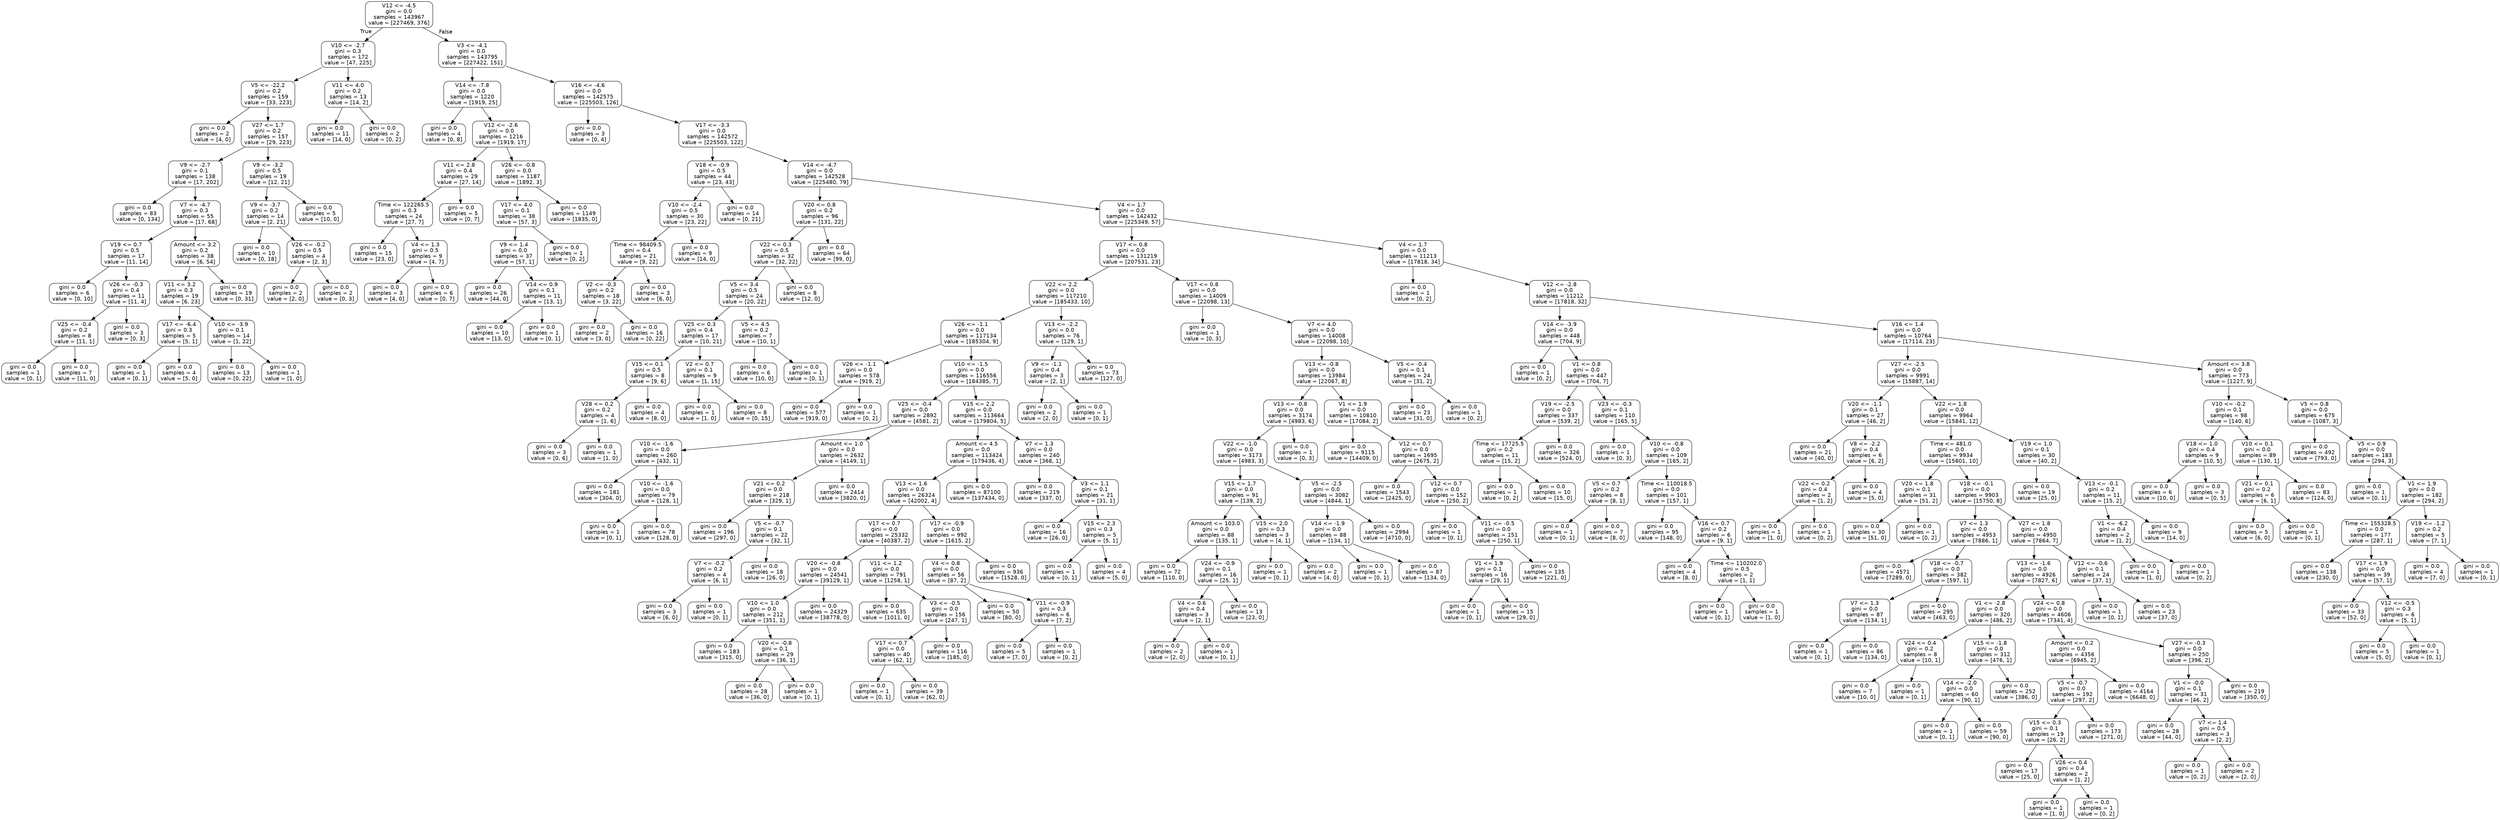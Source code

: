 digraph Tree {
node [shape=box, style="rounded", color="black", fontname=helvetica] ;
edge [fontname=helvetica] ;
0 [label="V12 <= -4.5\ngini = 0.0\nsamples = 143967\nvalue = [227469, 376]"] ;
1 [label="V10 <= -2.7\ngini = 0.3\nsamples = 172\nvalue = [47, 225]"] ;
0 -> 1 [labeldistance=2.5, labelangle=45, headlabel="True"] ;
2 [label="V5 <= -22.2\ngini = 0.2\nsamples = 159\nvalue = [33, 223]"] ;
1 -> 2 ;
3 [label="gini = 0.0\nsamples = 2\nvalue = [4, 0]"] ;
2 -> 3 ;
4 [label="V27 <= 1.7\ngini = 0.2\nsamples = 157\nvalue = [29, 223]"] ;
2 -> 4 ;
5 [label="V9 <= -2.7\ngini = 0.1\nsamples = 138\nvalue = [17, 202]"] ;
4 -> 5 ;
6 [label="gini = 0.0\nsamples = 83\nvalue = [0, 134]"] ;
5 -> 6 ;
7 [label="V7 <= -4.7\ngini = 0.3\nsamples = 55\nvalue = [17, 68]"] ;
5 -> 7 ;
8 [label="V19 <= 0.7\ngini = 0.5\nsamples = 17\nvalue = [11, 14]"] ;
7 -> 8 ;
9 [label="gini = 0.0\nsamples = 6\nvalue = [0, 10]"] ;
8 -> 9 ;
10 [label="V26 <= -0.3\ngini = 0.4\nsamples = 11\nvalue = [11, 4]"] ;
8 -> 10 ;
11 [label="V25 <= -0.4\ngini = 0.2\nsamples = 8\nvalue = [11, 1]"] ;
10 -> 11 ;
12 [label="gini = 0.0\nsamples = 1\nvalue = [0, 1]"] ;
11 -> 12 ;
13 [label="gini = 0.0\nsamples = 7\nvalue = [11, 0]"] ;
11 -> 13 ;
14 [label="gini = 0.0\nsamples = 3\nvalue = [0, 3]"] ;
10 -> 14 ;
15 [label="Amount <= 3.2\ngini = 0.2\nsamples = 38\nvalue = [6, 54]"] ;
7 -> 15 ;
16 [label="V11 <= 3.2\ngini = 0.3\nsamples = 19\nvalue = [6, 23]"] ;
15 -> 16 ;
17 [label="V17 <= -6.4\ngini = 0.3\nsamples = 5\nvalue = [5, 1]"] ;
16 -> 17 ;
18 [label="gini = 0.0\nsamples = 1\nvalue = [0, 1]"] ;
17 -> 18 ;
19 [label="gini = 0.0\nsamples = 4\nvalue = [5, 0]"] ;
17 -> 19 ;
20 [label="V10 <= -3.9\ngini = 0.1\nsamples = 14\nvalue = [1, 22]"] ;
16 -> 20 ;
21 [label="gini = 0.0\nsamples = 13\nvalue = [0, 22]"] ;
20 -> 21 ;
22 [label="gini = 0.0\nsamples = 1\nvalue = [1, 0]"] ;
20 -> 22 ;
23 [label="gini = 0.0\nsamples = 19\nvalue = [0, 31]"] ;
15 -> 23 ;
24 [label="V9 <= -3.2\ngini = 0.5\nsamples = 19\nvalue = [12, 21]"] ;
4 -> 24 ;
25 [label="V9 <= -3.7\ngini = 0.2\nsamples = 14\nvalue = [2, 21]"] ;
24 -> 25 ;
26 [label="gini = 0.0\nsamples = 10\nvalue = [0, 18]"] ;
25 -> 26 ;
27 [label="V26 <= -0.2\ngini = 0.5\nsamples = 4\nvalue = [2, 3]"] ;
25 -> 27 ;
28 [label="gini = 0.0\nsamples = 2\nvalue = [2, 0]"] ;
27 -> 28 ;
29 [label="gini = 0.0\nsamples = 2\nvalue = [0, 3]"] ;
27 -> 29 ;
30 [label="gini = 0.0\nsamples = 5\nvalue = [10, 0]"] ;
24 -> 30 ;
31 [label="V11 <= 4.0\ngini = 0.2\nsamples = 13\nvalue = [14, 2]"] ;
1 -> 31 ;
32 [label="gini = 0.0\nsamples = 11\nvalue = [14, 0]"] ;
31 -> 32 ;
33 [label="gini = 0.0\nsamples = 2\nvalue = [0, 2]"] ;
31 -> 33 ;
34 [label="V3 <= -4.1\ngini = 0.0\nsamples = 143795\nvalue = [227422, 151]"] ;
0 -> 34 [labeldistance=2.5, labelangle=-45, headlabel="False"] ;
35 [label="V14 <= -7.8\ngini = 0.0\nsamples = 1220\nvalue = [1919, 25]"] ;
34 -> 35 ;
36 [label="gini = 0.0\nsamples = 4\nvalue = [0, 8]"] ;
35 -> 36 ;
37 [label="V12 <= -2.6\ngini = 0.0\nsamples = 1216\nvalue = [1919, 17]"] ;
35 -> 37 ;
38 [label="V11 <= 2.8\ngini = 0.4\nsamples = 29\nvalue = [27, 14]"] ;
37 -> 38 ;
39 [label="Time <= 122265.5\ngini = 0.3\nsamples = 24\nvalue = [27, 7]"] ;
38 -> 39 ;
40 [label="gini = 0.0\nsamples = 15\nvalue = [23, 0]"] ;
39 -> 40 ;
41 [label="V4 <= 1.3\ngini = 0.5\nsamples = 9\nvalue = [4, 7]"] ;
39 -> 41 ;
42 [label="gini = 0.0\nsamples = 3\nvalue = [4, 0]"] ;
41 -> 42 ;
43 [label="gini = 0.0\nsamples = 6\nvalue = [0, 7]"] ;
41 -> 43 ;
44 [label="gini = 0.0\nsamples = 5\nvalue = [0, 7]"] ;
38 -> 44 ;
45 [label="V26 <= -0.8\ngini = 0.0\nsamples = 1187\nvalue = [1892, 3]"] ;
37 -> 45 ;
46 [label="V17 <= 4.0\ngini = 0.1\nsamples = 38\nvalue = [57, 3]"] ;
45 -> 46 ;
47 [label="V9 <= 1.4\ngini = 0.0\nsamples = 37\nvalue = [57, 1]"] ;
46 -> 47 ;
48 [label="gini = 0.0\nsamples = 26\nvalue = [44, 0]"] ;
47 -> 48 ;
49 [label="V14 <= 0.9\ngini = 0.1\nsamples = 11\nvalue = [13, 1]"] ;
47 -> 49 ;
50 [label="gini = 0.0\nsamples = 10\nvalue = [13, 0]"] ;
49 -> 50 ;
51 [label="gini = 0.0\nsamples = 1\nvalue = [0, 1]"] ;
49 -> 51 ;
52 [label="gini = 0.0\nsamples = 1\nvalue = [0, 2]"] ;
46 -> 52 ;
53 [label="gini = 0.0\nsamples = 1149\nvalue = [1835, 0]"] ;
45 -> 53 ;
54 [label="V16 <= -4.6\ngini = 0.0\nsamples = 142575\nvalue = [225503, 126]"] ;
34 -> 54 ;
55 [label="gini = 0.0\nsamples = 3\nvalue = [0, 4]"] ;
54 -> 55 ;
56 [label="V17 <= -3.3\ngini = 0.0\nsamples = 142572\nvalue = [225503, 122]"] ;
54 -> 56 ;
57 [label="V18 <= -0.9\ngini = 0.5\nsamples = 44\nvalue = [23, 43]"] ;
56 -> 57 ;
58 [label="V10 <= -2.4\ngini = 0.5\nsamples = 30\nvalue = [23, 22]"] ;
57 -> 58 ;
59 [label="Time <= 98409.5\ngini = 0.4\nsamples = 21\nvalue = [9, 22]"] ;
58 -> 59 ;
60 [label="V2 <= -0.3\ngini = 0.2\nsamples = 18\nvalue = [3, 22]"] ;
59 -> 60 ;
61 [label="gini = 0.0\nsamples = 2\nvalue = [3, 0]"] ;
60 -> 61 ;
62 [label="gini = 0.0\nsamples = 16\nvalue = [0, 22]"] ;
60 -> 62 ;
63 [label="gini = 0.0\nsamples = 3\nvalue = [6, 0]"] ;
59 -> 63 ;
64 [label="gini = 0.0\nsamples = 9\nvalue = [14, 0]"] ;
58 -> 64 ;
65 [label="gini = 0.0\nsamples = 14\nvalue = [0, 21]"] ;
57 -> 65 ;
66 [label="V14 <= -4.7\ngini = 0.0\nsamples = 142528\nvalue = [225480, 79]"] ;
56 -> 66 ;
67 [label="V20 <= 0.8\ngini = 0.2\nsamples = 96\nvalue = [131, 22]"] ;
66 -> 67 ;
68 [label="V22 <= 0.3\ngini = 0.5\nsamples = 32\nvalue = [32, 22]"] ;
67 -> 68 ;
69 [label="V5 <= 3.4\ngini = 0.5\nsamples = 24\nvalue = [20, 22]"] ;
68 -> 69 ;
70 [label="V25 <= 0.3\ngini = 0.4\nsamples = 17\nvalue = [10, 21]"] ;
69 -> 70 ;
71 [label="V15 <= 0.1\ngini = 0.5\nsamples = 8\nvalue = [9, 6]"] ;
70 -> 71 ;
72 [label="V28 <= 0.2\ngini = 0.2\nsamples = 4\nvalue = [1, 6]"] ;
71 -> 72 ;
73 [label="gini = 0.0\nsamples = 3\nvalue = [0, 6]"] ;
72 -> 73 ;
74 [label="gini = 0.0\nsamples = 1\nvalue = [1, 0]"] ;
72 -> 74 ;
75 [label="gini = 0.0\nsamples = 4\nvalue = [8, 0]"] ;
71 -> 75 ;
76 [label="V2 <= 0.7\ngini = 0.1\nsamples = 9\nvalue = [1, 15]"] ;
70 -> 76 ;
77 [label="gini = 0.0\nsamples = 1\nvalue = [1, 0]"] ;
76 -> 77 ;
78 [label="gini = 0.0\nsamples = 8\nvalue = [0, 15]"] ;
76 -> 78 ;
79 [label="V5 <= 4.5\ngini = 0.2\nsamples = 7\nvalue = [10, 1]"] ;
69 -> 79 ;
80 [label="gini = 0.0\nsamples = 6\nvalue = [10, 0]"] ;
79 -> 80 ;
81 [label="gini = 0.0\nsamples = 1\nvalue = [0, 1]"] ;
79 -> 81 ;
82 [label="gini = 0.0\nsamples = 8\nvalue = [12, 0]"] ;
68 -> 82 ;
83 [label="gini = 0.0\nsamples = 64\nvalue = [99, 0]"] ;
67 -> 83 ;
84 [label="V4 <= 1.7\ngini = 0.0\nsamples = 142432\nvalue = [225349, 57]"] ;
66 -> 84 ;
85 [label="V17 <= 0.8\ngini = 0.0\nsamples = 131219\nvalue = [207531, 23]"] ;
84 -> 85 ;
86 [label="V22 <= 2.2\ngini = 0.0\nsamples = 117210\nvalue = [185433, 10]"] ;
85 -> 86 ;
87 [label="V26 <= -1.1\ngini = 0.0\nsamples = 117134\nvalue = [185304, 9]"] ;
86 -> 87 ;
88 [label="V26 <= -1.1\ngini = 0.0\nsamples = 578\nvalue = [919, 2]"] ;
87 -> 88 ;
89 [label="gini = 0.0\nsamples = 577\nvalue = [919, 0]"] ;
88 -> 89 ;
90 [label="gini = 0.0\nsamples = 1\nvalue = [0, 2]"] ;
88 -> 90 ;
91 [label="V10 <= -1.5\ngini = 0.0\nsamples = 116556\nvalue = [184385, 7]"] ;
87 -> 91 ;
92 [label="V25 <= -0.4\ngini = 0.0\nsamples = 2892\nvalue = [4581, 2]"] ;
91 -> 92 ;
93 [label="V10 <= -1.6\ngini = 0.0\nsamples = 260\nvalue = [432, 1]"] ;
92 -> 93 ;
94 [label="gini = 0.0\nsamples = 181\nvalue = [304, 0]"] ;
93 -> 94 ;
95 [label="V10 <= -1.6\ngini = 0.0\nsamples = 79\nvalue = [128, 1]"] ;
93 -> 95 ;
96 [label="gini = 0.0\nsamples = 1\nvalue = [0, 1]"] ;
95 -> 96 ;
97 [label="gini = 0.0\nsamples = 78\nvalue = [128, 0]"] ;
95 -> 97 ;
98 [label="Amount <= 1.0\ngini = 0.0\nsamples = 2632\nvalue = [4149, 1]"] ;
92 -> 98 ;
99 [label="V21 <= 0.2\ngini = 0.0\nsamples = 218\nvalue = [329, 1]"] ;
98 -> 99 ;
100 [label="gini = 0.0\nsamples = 196\nvalue = [297, 0]"] ;
99 -> 100 ;
101 [label="V5 <= -0.7\ngini = 0.1\nsamples = 22\nvalue = [32, 1]"] ;
99 -> 101 ;
102 [label="V7 <= -0.2\ngini = 0.2\nsamples = 4\nvalue = [6, 1]"] ;
101 -> 102 ;
103 [label="gini = 0.0\nsamples = 3\nvalue = [6, 0]"] ;
102 -> 103 ;
104 [label="gini = 0.0\nsamples = 1\nvalue = [0, 1]"] ;
102 -> 104 ;
105 [label="gini = 0.0\nsamples = 18\nvalue = [26, 0]"] ;
101 -> 105 ;
106 [label="gini = 0.0\nsamples = 2414\nvalue = [3820, 0]"] ;
98 -> 106 ;
107 [label="V15 <= 2.2\ngini = 0.0\nsamples = 113664\nvalue = [179804, 5]"] ;
91 -> 107 ;
108 [label="Amount <= 4.5\ngini = 0.0\nsamples = 113424\nvalue = [179436, 4]"] ;
107 -> 108 ;
109 [label="V13 <= 1.6\ngini = 0.0\nsamples = 26324\nvalue = [42002, 4]"] ;
108 -> 109 ;
110 [label="V17 <= 0.7\ngini = 0.0\nsamples = 25332\nvalue = [40387, 2]"] ;
109 -> 110 ;
111 [label="V20 <= -0.8\ngini = 0.0\nsamples = 24541\nvalue = [39129, 1]"] ;
110 -> 111 ;
112 [label="V10 <= 1.0\ngini = 0.0\nsamples = 212\nvalue = [351, 1]"] ;
111 -> 112 ;
113 [label="gini = 0.0\nsamples = 183\nvalue = [315, 0]"] ;
112 -> 113 ;
114 [label="V20 <= -0.8\ngini = 0.1\nsamples = 29\nvalue = [36, 1]"] ;
112 -> 114 ;
115 [label="gini = 0.0\nsamples = 28\nvalue = [36, 0]"] ;
114 -> 115 ;
116 [label="gini = 0.0\nsamples = 1\nvalue = [0, 1]"] ;
114 -> 116 ;
117 [label="gini = 0.0\nsamples = 24329\nvalue = [38778, 0]"] ;
111 -> 117 ;
118 [label="V11 <= 1.2\ngini = 0.0\nsamples = 791\nvalue = [1258, 1]"] ;
110 -> 118 ;
119 [label="gini = 0.0\nsamples = 635\nvalue = [1011, 0]"] ;
118 -> 119 ;
120 [label="V3 <= -0.5\ngini = 0.0\nsamples = 156\nvalue = [247, 1]"] ;
118 -> 120 ;
121 [label="V17 <= 0.7\ngini = 0.0\nsamples = 40\nvalue = [62, 1]"] ;
120 -> 121 ;
122 [label="gini = 0.0\nsamples = 1\nvalue = [0, 1]"] ;
121 -> 122 ;
123 [label="gini = 0.0\nsamples = 39\nvalue = [62, 0]"] ;
121 -> 123 ;
124 [label="gini = 0.0\nsamples = 116\nvalue = [185, 0]"] ;
120 -> 124 ;
125 [label="V17 <= -0.9\ngini = 0.0\nsamples = 992\nvalue = [1615, 2]"] ;
109 -> 125 ;
126 [label="V4 <= 0.8\ngini = 0.0\nsamples = 56\nvalue = [87, 2]"] ;
125 -> 126 ;
127 [label="gini = 0.0\nsamples = 50\nvalue = [80, 0]"] ;
126 -> 127 ;
128 [label="V11 <= -0.9\ngini = 0.3\nsamples = 6\nvalue = [7, 2]"] ;
126 -> 128 ;
129 [label="gini = 0.0\nsamples = 5\nvalue = [7, 0]"] ;
128 -> 129 ;
130 [label="gini = 0.0\nsamples = 1\nvalue = [0, 2]"] ;
128 -> 130 ;
131 [label="gini = 0.0\nsamples = 936\nvalue = [1528, 0]"] ;
125 -> 131 ;
132 [label="gini = 0.0\nsamples = 87100\nvalue = [137434, 0]"] ;
108 -> 132 ;
133 [label="V7 <= 1.3\ngini = 0.0\nsamples = 240\nvalue = [368, 1]"] ;
107 -> 133 ;
134 [label="gini = 0.0\nsamples = 219\nvalue = [337, 0]"] ;
133 -> 134 ;
135 [label="V3 <= 1.1\ngini = 0.1\nsamples = 21\nvalue = [31, 1]"] ;
133 -> 135 ;
136 [label="gini = 0.0\nsamples = 16\nvalue = [26, 0]"] ;
135 -> 136 ;
137 [label="V15 <= 2.3\ngini = 0.3\nsamples = 5\nvalue = [5, 1]"] ;
135 -> 137 ;
138 [label="gini = 0.0\nsamples = 1\nvalue = [0, 1]"] ;
137 -> 138 ;
139 [label="gini = 0.0\nsamples = 4\nvalue = [5, 0]"] ;
137 -> 139 ;
140 [label="V13 <= -2.2\ngini = 0.0\nsamples = 76\nvalue = [129, 1]"] ;
86 -> 140 ;
141 [label="V9 <= -1.1\ngini = 0.4\nsamples = 3\nvalue = [2, 1]"] ;
140 -> 141 ;
142 [label="gini = 0.0\nsamples = 2\nvalue = [2, 0]"] ;
141 -> 142 ;
143 [label="gini = 0.0\nsamples = 1\nvalue = [0, 1]"] ;
141 -> 143 ;
144 [label="gini = 0.0\nsamples = 73\nvalue = [127, 0]"] ;
140 -> 144 ;
145 [label="V17 <= 0.8\ngini = 0.0\nsamples = 14009\nvalue = [22098, 13]"] ;
85 -> 145 ;
146 [label="gini = 0.0\nsamples = 1\nvalue = [0, 3]"] ;
145 -> 146 ;
147 [label="V7 <= 4.0\ngini = 0.0\nsamples = 14008\nvalue = [22098, 10]"] ;
145 -> 147 ;
148 [label="V13 <= -0.8\ngini = 0.0\nsamples = 13984\nvalue = [22067, 8]"] ;
147 -> 148 ;
149 [label="V13 <= -0.8\ngini = 0.0\nsamples = 3174\nvalue = [4983, 6]"] ;
148 -> 149 ;
150 [label="V22 <= -1.0\ngini = 0.0\nsamples = 3173\nvalue = [4983, 3]"] ;
149 -> 150 ;
151 [label="V15 <= 1.7\ngini = 0.0\nsamples = 91\nvalue = [139, 2]"] ;
150 -> 151 ;
152 [label="Amount <= 103.0\ngini = 0.0\nsamples = 88\nvalue = [135, 1]"] ;
151 -> 152 ;
153 [label="gini = 0.0\nsamples = 72\nvalue = [110, 0]"] ;
152 -> 153 ;
154 [label="V24 <= -0.9\ngini = 0.1\nsamples = 16\nvalue = [25, 1]"] ;
152 -> 154 ;
155 [label="V4 <= 0.6\ngini = 0.4\nsamples = 3\nvalue = [2, 1]"] ;
154 -> 155 ;
156 [label="gini = 0.0\nsamples = 2\nvalue = [2, 0]"] ;
155 -> 156 ;
157 [label="gini = 0.0\nsamples = 1\nvalue = [0, 1]"] ;
155 -> 157 ;
158 [label="gini = 0.0\nsamples = 13\nvalue = [23, 0]"] ;
154 -> 158 ;
159 [label="V15 <= 2.0\ngini = 0.3\nsamples = 3\nvalue = [4, 1]"] ;
151 -> 159 ;
160 [label="gini = 0.0\nsamples = 1\nvalue = [0, 1]"] ;
159 -> 160 ;
161 [label="gini = 0.0\nsamples = 2\nvalue = [4, 0]"] ;
159 -> 161 ;
162 [label="V5 <= -2.5\ngini = 0.0\nsamples = 3082\nvalue = [4844, 1]"] ;
150 -> 162 ;
163 [label="V14 <= -1.9\ngini = 0.0\nsamples = 88\nvalue = [134, 1]"] ;
162 -> 163 ;
164 [label="gini = 0.0\nsamples = 1\nvalue = [0, 1]"] ;
163 -> 164 ;
165 [label="gini = 0.0\nsamples = 87\nvalue = [134, 0]"] ;
163 -> 165 ;
166 [label="gini = 0.0\nsamples = 2994\nvalue = [4710, 0]"] ;
162 -> 166 ;
167 [label="gini = 0.0\nsamples = 1\nvalue = [0, 3]"] ;
149 -> 167 ;
168 [label="V1 <= 1.9\ngini = 0.0\nsamples = 10810\nvalue = [17084, 2]"] ;
148 -> 168 ;
169 [label="gini = 0.0\nsamples = 9115\nvalue = [14409, 0]"] ;
168 -> 169 ;
170 [label="V12 <= 0.7\ngini = 0.0\nsamples = 1695\nvalue = [2675, 2]"] ;
168 -> 170 ;
171 [label="gini = 0.0\nsamples = 1543\nvalue = [2425, 0]"] ;
170 -> 171 ;
172 [label="V12 <= 0.7\ngini = 0.0\nsamples = 152\nvalue = [250, 2]"] ;
170 -> 172 ;
173 [label="gini = 0.0\nsamples = 1\nvalue = [0, 1]"] ;
172 -> 173 ;
174 [label="V11 <= -0.5\ngini = 0.0\nsamples = 151\nvalue = [250, 1]"] ;
172 -> 174 ;
175 [label="V1 <= 1.9\ngini = 0.1\nsamples = 16\nvalue = [29, 1]"] ;
174 -> 175 ;
176 [label="gini = 0.0\nsamples = 1\nvalue = [0, 1]"] ;
175 -> 176 ;
177 [label="gini = 0.0\nsamples = 15\nvalue = [29, 0]"] ;
175 -> 177 ;
178 [label="gini = 0.0\nsamples = 135\nvalue = [221, 0]"] ;
174 -> 178 ;
179 [label="V5 <= -0.4\ngini = 0.1\nsamples = 24\nvalue = [31, 2]"] ;
147 -> 179 ;
180 [label="gini = 0.0\nsamples = 23\nvalue = [31, 0]"] ;
179 -> 180 ;
181 [label="gini = 0.0\nsamples = 1\nvalue = [0, 2]"] ;
179 -> 181 ;
182 [label="V4 <= 1.7\ngini = 0.0\nsamples = 11213\nvalue = [17818, 34]"] ;
84 -> 182 ;
183 [label="gini = 0.0\nsamples = 1\nvalue = [0, 2]"] ;
182 -> 183 ;
184 [label="V12 <= -2.8\ngini = 0.0\nsamples = 11212\nvalue = [17818, 32]"] ;
182 -> 184 ;
185 [label="V14 <= -3.9\ngini = 0.0\nsamples = 448\nvalue = [704, 9]"] ;
184 -> 185 ;
186 [label="gini = 0.0\nsamples = 1\nvalue = [0, 2]"] ;
185 -> 186 ;
187 [label="V1 <= 0.8\ngini = 0.0\nsamples = 447\nvalue = [704, 7]"] ;
185 -> 187 ;
188 [label="V19 <= -2.5\ngini = 0.0\nsamples = 337\nvalue = [539, 2]"] ;
187 -> 188 ;
189 [label="Time <= 17725.5\ngini = 0.2\nsamples = 11\nvalue = [15, 2]"] ;
188 -> 189 ;
190 [label="gini = 0.0\nsamples = 1\nvalue = [0, 2]"] ;
189 -> 190 ;
191 [label="gini = 0.0\nsamples = 10\nvalue = [15, 0]"] ;
189 -> 191 ;
192 [label="gini = 0.0\nsamples = 326\nvalue = [524, 0]"] ;
188 -> 192 ;
193 [label="V23 <= -0.3\ngini = 0.1\nsamples = 110\nvalue = [165, 5]"] ;
187 -> 193 ;
194 [label="gini = 0.0\nsamples = 1\nvalue = [0, 3]"] ;
193 -> 194 ;
195 [label="V10 <= -0.8\ngini = 0.0\nsamples = 109\nvalue = [165, 2]"] ;
193 -> 195 ;
196 [label="V5 <= 0.7\ngini = 0.2\nsamples = 8\nvalue = [8, 1]"] ;
195 -> 196 ;
197 [label="gini = 0.0\nsamples = 1\nvalue = [0, 1]"] ;
196 -> 197 ;
198 [label="gini = 0.0\nsamples = 7\nvalue = [8, 0]"] ;
196 -> 198 ;
199 [label="Time <= 110018.5\ngini = 0.0\nsamples = 101\nvalue = [157, 1]"] ;
195 -> 199 ;
200 [label="gini = 0.0\nsamples = 95\nvalue = [148, 0]"] ;
199 -> 200 ;
201 [label="V16 <= 0.7\ngini = 0.2\nsamples = 6\nvalue = [9, 1]"] ;
199 -> 201 ;
202 [label="gini = 0.0\nsamples = 4\nvalue = [8, 0]"] ;
201 -> 202 ;
203 [label="Time <= 110202.0\ngini = 0.5\nsamples = 2\nvalue = [1, 1]"] ;
201 -> 203 ;
204 [label="gini = 0.0\nsamples = 1\nvalue = [0, 1]"] ;
203 -> 204 ;
205 [label="gini = 0.0\nsamples = 1\nvalue = [1, 0]"] ;
203 -> 205 ;
206 [label="V16 <= 1.4\ngini = 0.0\nsamples = 10764\nvalue = [17114, 23]"] ;
184 -> 206 ;
207 [label="V27 <= -2.5\ngini = 0.0\nsamples = 9991\nvalue = [15887, 14]"] ;
206 -> 207 ;
208 [label="V20 <= -1.1\ngini = 0.1\nsamples = 27\nvalue = [46, 2]"] ;
207 -> 208 ;
209 [label="gini = 0.0\nsamples = 21\nvalue = [40, 0]"] ;
208 -> 209 ;
210 [label="V8 <= -2.2\ngini = 0.4\nsamples = 6\nvalue = [6, 2]"] ;
208 -> 210 ;
211 [label="V22 <= 0.2\ngini = 0.4\nsamples = 2\nvalue = [1, 2]"] ;
210 -> 211 ;
212 [label="gini = 0.0\nsamples = 1\nvalue = [1, 0]"] ;
211 -> 212 ;
213 [label="gini = 0.0\nsamples = 1\nvalue = [0, 2]"] ;
211 -> 213 ;
214 [label="gini = 0.0\nsamples = 4\nvalue = [5, 0]"] ;
210 -> 214 ;
215 [label="V22 <= 1.8\ngini = 0.0\nsamples = 9964\nvalue = [15841, 12]"] ;
207 -> 215 ;
216 [label="Time <= 481.0\ngini = 0.0\nsamples = 9934\nvalue = [15801, 10]"] ;
215 -> 216 ;
217 [label="V20 <= 1.8\ngini = 0.1\nsamples = 31\nvalue = [51, 2]"] ;
216 -> 217 ;
218 [label="gini = 0.0\nsamples = 30\nvalue = [51, 0]"] ;
217 -> 218 ;
219 [label="gini = 0.0\nsamples = 1\nvalue = [0, 2]"] ;
217 -> 219 ;
220 [label="V18 <= -0.1\ngini = 0.0\nsamples = 9903\nvalue = [15750, 8]"] ;
216 -> 220 ;
221 [label="V7 <= 1.3\ngini = 0.0\nsamples = 4953\nvalue = [7886, 1]"] ;
220 -> 221 ;
222 [label="gini = 0.0\nsamples = 4571\nvalue = [7289, 0]"] ;
221 -> 222 ;
223 [label="V18 <= -0.7\ngini = 0.0\nsamples = 382\nvalue = [597, 1]"] ;
221 -> 223 ;
224 [label="V7 <= 1.3\ngini = 0.0\nsamples = 87\nvalue = [134, 1]"] ;
223 -> 224 ;
225 [label="gini = 0.0\nsamples = 1\nvalue = [0, 1]"] ;
224 -> 225 ;
226 [label="gini = 0.0\nsamples = 86\nvalue = [134, 0]"] ;
224 -> 226 ;
227 [label="gini = 0.0\nsamples = 295\nvalue = [463, 0]"] ;
223 -> 227 ;
228 [label="V27 <= 1.8\ngini = 0.0\nsamples = 4950\nvalue = [7864, 7]"] ;
220 -> 228 ;
229 [label="V13 <= -1.6\ngini = 0.0\nsamples = 4926\nvalue = [7827, 6]"] ;
228 -> 229 ;
230 [label="V1 <= -2.8\ngini = 0.0\nsamples = 320\nvalue = [486, 2]"] ;
229 -> 230 ;
231 [label="V24 <= 0.4\ngini = 0.2\nsamples = 8\nvalue = [10, 1]"] ;
230 -> 231 ;
232 [label="gini = 0.0\nsamples = 7\nvalue = [10, 0]"] ;
231 -> 232 ;
233 [label="gini = 0.0\nsamples = 1\nvalue = [0, 1]"] ;
231 -> 233 ;
234 [label="V15 <= -1.8\ngini = 0.0\nsamples = 312\nvalue = [476, 1]"] ;
230 -> 234 ;
235 [label="V14 <= -2.0\ngini = 0.0\nsamples = 60\nvalue = [90, 1]"] ;
234 -> 235 ;
236 [label="gini = 0.0\nsamples = 1\nvalue = [0, 1]"] ;
235 -> 236 ;
237 [label="gini = 0.0\nsamples = 59\nvalue = [90, 0]"] ;
235 -> 237 ;
238 [label="gini = 0.0\nsamples = 252\nvalue = [386, 0]"] ;
234 -> 238 ;
239 [label="V24 <= 0.8\ngini = 0.0\nsamples = 4606\nvalue = [7341, 4]"] ;
229 -> 239 ;
240 [label="Amount <= 0.2\ngini = 0.0\nsamples = 4356\nvalue = [6945, 2]"] ;
239 -> 240 ;
241 [label="V5 <= -0.7\ngini = 0.0\nsamples = 192\nvalue = [297, 2]"] ;
240 -> 241 ;
242 [label="V15 <= 0.3\ngini = 0.1\nsamples = 19\nvalue = [26, 2]"] ;
241 -> 242 ;
243 [label="gini = 0.0\nsamples = 17\nvalue = [25, 0]"] ;
242 -> 243 ;
244 [label="V26 <= 0.4\ngini = 0.4\nsamples = 2\nvalue = [1, 2]"] ;
242 -> 244 ;
245 [label="gini = 0.0\nsamples = 1\nvalue = [1, 0]"] ;
244 -> 245 ;
246 [label="gini = 0.0\nsamples = 1\nvalue = [0, 2]"] ;
244 -> 246 ;
247 [label="gini = 0.0\nsamples = 173\nvalue = [271, 0]"] ;
241 -> 247 ;
248 [label="gini = 0.0\nsamples = 4164\nvalue = [6648, 0]"] ;
240 -> 248 ;
249 [label="V27 <= -0.3\ngini = 0.0\nsamples = 250\nvalue = [396, 2]"] ;
239 -> 249 ;
250 [label="V1 <= -0.0\ngini = 0.1\nsamples = 31\nvalue = [46, 2]"] ;
249 -> 250 ;
251 [label="gini = 0.0\nsamples = 28\nvalue = [44, 0]"] ;
250 -> 251 ;
252 [label="V7 <= 1.4\ngini = 0.5\nsamples = 3\nvalue = [2, 2]"] ;
250 -> 252 ;
253 [label="gini = 0.0\nsamples = 1\nvalue = [0, 2]"] ;
252 -> 253 ;
254 [label="gini = 0.0\nsamples = 2\nvalue = [2, 0]"] ;
252 -> 254 ;
255 [label="gini = 0.0\nsamples = 219\nvalue = [350, 0]"] ;
249 -> 255 ;
256 [label="V12 <= -0.6\ngini = 0.1\nsamples = 24\nvalue = [37, 1]"] ;
228 -> 256 ;
257 [label="gini = 0.0\nsamples = 1\nvalue = [0, 1]"] ;
256 -> 257 ;
258 [label="gini = 0.0\nsamples = 23\nvalue = [37, 0]"] ;
256 -> 258 ;
259 [label="V19 <= 1.0\ngini = 0.1\nsamples = 30\nvalue = [40, 2]"] ;
215 -> 259 ;
260 [label="gini = 0.0\nsamples = 19\nvalue = [25, 0]"] ;
259 -> 260 ;
261 [label="V13 <= -0.1\ngini = 0.2\nsamples = 11\nvalue = [15, 2]"] ;
259 -> 261 ;
262 [label="V1 <= -6.2\ngini = 0.4\nsamples = 2\nvalue = [1, 2]"] ;
261 -> 262 ;
263 [label="gini = 0.0\nsamples = 1\nvalue = [1, 0]"] ;
262 -> 263 ;
264 [label="gini = 0.0\nsamples = 1\nvalue = [0, 2]"] ;
262 -> 264 ;
265 [label="gini = 0.0\nsamples = 9\nvalue = [14, 0]"] ;
261 -> 265 ;
266 [label="Amount <= 3.8\ngini = 0.0\nsamples = 773\nvalue = [1227, 9]"] ;
206 -> 266 ;
267 [label="V10 <= -0.2\ngini = 0.1\nsamples = 98\nvalue = [140, 6]"] ;
266 -> 267 ;
268 [label="V18 <= 1.0\ngini = 0.4\nsamples = 9\nvalue = [10, 5]"] ;
267 -> 268 ;
269 [label="gini = 0.0\nsamples = 6\nvalue = [10, 0]"] ;
268 -> 269 ;
270 [label="gini = 0.0\nsamples = 3\nvalue = [0, 5]"] ;
268 -> 270 ;
271 [label="V10 <= 0.1\ngini = 0.0\nsamples = 89\nvalue = [130, 1]"] ;
267 -> 271 ;
272 [label="V21 <= 0.1\ngini = 0.2\nsamples = 6\nvalue = [6, 1]"] ;
271 -> 272 ;
273 [label="gini = 0.0\nsamples = 5\nvalue = [6, 0]"] ;
272 -> 273 ;
274 [label="gini = 0.0\nsamples = 1\nvalue = [0, 1]"] ;
272 -> 274 ;
275 [label="gini = 0.0\nsamples = 83\nvalue = [124, 0]"] ;
271 -> 275 ;
276 [label="V5 <= 0.8\ngini = 0.0\nsamples = 675\nvalue = [1087, 3]"] ;
266 -> 276 ;
277 [label="gini = 0.0\nsamples = 492\nvalue = [793, 0]"] ;
276 -> 277 ;
278 [label="V5 <= 0.9\ngini = 0.0\nsamples = 183\nvalue = [294, 3]"] ;
276 -> 278 ;
279 [label="gini = 0.0\nsamples = 1\nvalue = [0, 1]"] ;
278 -> 279 ;
280 [label="V1 <= 1.9\ngini = 0.0\nsamples = 182\nvalue = [294, 2]"] ;
278 -> 280 ;
281 [label="Time <= 155328.5\ngini = 0.0\nsamples = 177\nvalue = [287, 1]"] ;
280 -> 281 ;
282 [label="gini = 0.0\nsamples = 138\nvalue = [230, 0]"] ;
281 -> 282 ;
283 [label="V17 <= 1.9\ngini = 0.0\nsamples = 39\nvalue = [57, 1]"] ;
281 -> 283 ;
284 [label="gini = 0.0\nsamples = 33\nvalue = [52, 0]"] ;
283 -> 284 ;
285 [label="V12 <= -0.5\ngini = 0.3\nsamples = 6\nvalue = [5, 1]"] ;
283 -> 285 ;
286 [label="gini = 0.0\nsamples = 5\nvalue = [5, 0]"] ;
285 -> 286 ;
287 [label="gini = 0.0\nsamples = 1\nvalue = [0, 1]"] ;
285 -> 287 ;
288 [label="V19 <= -1.2\ngini = 0.2\nsamples = 5\nvalue = [7, 1]"] ;
280 -> 288 ;
289 [label="gini = 0.0\nsamples = 4\nvalue = [7, 0]"] ;
288 -> 289 ;
290 [label="gini = 0.0\nsamples = 1\nvalue = [0, 1]"] ;
288 -> 290 ;
}